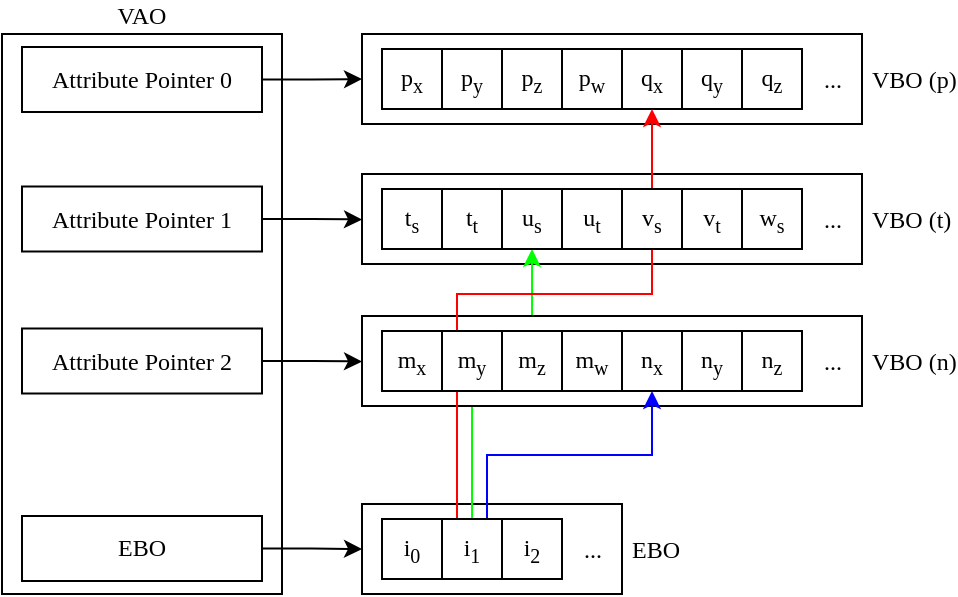 <mxfile version="27.0.5">
  <diagram name="Page-1" id="ngNzPQzKKI-gkR1TF8xa">
    <mxGraphModel dx="982" dy="543" grid="1" gridSize="10" guides="1" tooltips="1" connect="1" arrows="1" fold="1" page="1" pageScale="1" pageWidth="550" pageHeight="170" math="0" shadow="0">
      <root>
        <mxCell id="0" />
        <mxCell id="1" parent="0" />
        <mxCell id="2INRg8MjuntT7xOlTWfu-12" value="&amp;nbsp;EBO" style="rounded=0;whiteSpace=wrap;html=1;labelPosition=right;verticalLabelPosition=middle;align=left;verticalAlign=middle;fontFamily=CMU Serif;fontSource=https%3A%2F%2Ffonts.googleapis.com%2Fcss%3Ffamily%3DCMU%2BSerif;" parent="1" vertex="1">
          <mxGeometry x="220" y="275" width="130" height="45" as="geometry" />
        </mxCell>
        <mxCell id="m3EkFCFLTaFJz2Bdx3F5-1" value="&amp;nbsp;VBO (t)" style="rounded=0;whiteSpace=wrap;html=1;labelPosition=right;verticalLabelPosition=middle;align=left;verticalAlign=middle;fontFamily=CMU Serif;fontSource=https%3A%2F%2Ffonts.googleapis.com%2Fcss%3Ffamily%3DCMU%2BSerif;" vertex="1" parent="1">
          <mxGeometry x="220" y="110" width="250" height="45" as="geometry" />
        </mxCell>
        <mxCell id="m3EkFCFLTaFJz2Bdx3F5-35" style="edgeStyle=orthogonalEdgeStyle;rounded=0;orthogonalLoop=1;jettySize=auto;html=1;exitX=0.5;exitY=0;exitDx=0;exitDy=0;entryX=0.5;entryY=1;entryDx=0;entryDy=0;strokeColor=#00FF00;" edge="1" parent="1" source="2INRg8MjuntT7xOlTWfu-17" target="m3EkFCFLTaFJz2Bdx3F5-4">
          <mxGeometry relative="1" as="geometry" />
        </mxCell>
        <mxCell id="m3EkFCFLTaFJz2Bdx3F5-19" value="&amp;nbsp;VBO (n)" style="rounded=0;whiteSpace=wrap;html=1;labelPosition=right;verticalLabelPosition=middle;align=left;verticalAlign=middle;fontFamily=CMU Serif;fontSource=https%3A%2F%2Ffonts.googleapis.com%2Fcss%3Ffamily%3DCMU%2BSerif;" vertex="1" parent="1">
          <mxGeometry x="220" y="181" width="250" height="45" as="geometry" />
        </mxCell>
        <mxCell id="2INRg8MjuntT7xOlTWfu-1" value="&lt;div&gt;VAO&lt;/div&gt;" style="rounded=0;whiteSpace=wrap;html=1;fontFamily=CMU Serif;fontSource=https%3A%2F%2Ffonts.googleapis.com%2Fcss%3Ffamily%3DCMU%2BSerif;labelPosition=center;verticalLabelPosition=top;align=center;verticalAlign=bottom;" parent="1" vertex="1">
          <mxGeometry x="40" y="40" width="140" height="280" as="geometry" />
        </mxCell>
        <mxCell id="2INRg8MjuntT7xOlTWfu-2" value="&amp;nbsp;VBO (p)" style="rounded=0;whiteSpace=wrap;html=1;labelPosition=right;verticalLabelPosition=middle;align=left;verticalAlign=middle;fontFamily=CMU Serif;fontSource=https%3A%2F%2Ffonts.googleapis.com%2Fcss%3Ffamily%3DCMU%2BSerif;" parent="1" vertex="1">
          <mxGeometry x="220" y="40" width="250" height="45" as="geometry" />
        </mxCell>
        <mxCell id="2INRg8MjuntT7xOlTWfu-3" value="&lt;font data-font-src=&quot;https://fonts.googleapis.com/css?family=CMU+Serif&quot; face=&quot;CMU Serif&quot;&gt;p&lt;sub&gt;x&lt;/sub&gt;&lt;/font&gt;" style="rounded=0;whiteSpace=wrap;html=1;" parent="1" vertex="1">
          <mxGeometry x="230" y="47.5" width="30" height="30" as="geometry" />
        </mxCell>
        <mxCell id="2INRg8MjuntT7xOlTWfu-4" value="&lt;font data-font-src=&quot;https://fonts.googleapis.com/css?family=CMU+Serif&quot; face=&quot;CMU Serif&quot;&gt;p&lt;sub&gt;y&lt;/sub&gt;&lt;/font&gt;" style="rounded=0;whiteSpace=wrap;html=1;" parent="1" vertex="1">
          <mxGeometry x="260" y="47.5" width="30" height="30" as="geometry" />
        </mxCell>
        <mxCell id="2INRg8MjuntT7xOlTWfu-5" value="&lt;font data-font-src=&quot;https://fonts.googleapis.com/css?family=CMU+Serif&quot; face=&quot;CMU Serif&quot;&gt;p&lt;sub&gt;z&lt;/sub&gt;&lt;/font&gt;" style="rounded=0;whiteSpace=wrap;html=1;" parent="1" vertex="1">
          <mxGeometry x="290" y="47.5" width="30" height="30" as="geometry" />
        </mxCell>
        <mxCell id="2INRg8MjuntT7xOlTWfu-7" value="&lt;font data-font-src=&quot;https://fonts.googleapis.com/css?family=CMU+Serif&quot; face=&quot;CMU Serif&quot;&gt;p&lt;sub&gt;w&lt;/sub&gt;&lt;/font&gt;" style="rounded=0;whiteSpace=wrap;html=1;" parent="1" vertex="1">
          <mxGeometry x="320" y="47.5" width="30" height="30" as="geometry" />
        </mxCell>
        <mxCell id="2INRg8MjuntT7xOlTWfu-8" value="&lt;font face=&quot;CMU Serif&quot;&gt;q&lt;sub&gt;x&lt;/sub&gt;&lt;/font&gt;" style="rounded=0;whiteSpace=wrap;html=1;" parent="1" vertex="1">
          <mxGeometry x="350" y="47.5" width="30" height="30" as="geometry" />
        </mxCell>
        <mxCell id="2INRg8MjuntT7xOlTWfu-9" value="&lt;font face=&quot;CMU Serif&quot;&gt;q&lt;sub&gt;y&lt;/sub&gt;&lt;/font&gt;" style="rounded=0;whiteSpace=wrap;html=1;" parent="1" vertex="1">
          <mxGeometry x="380" y="47.5" width="30" height="30" as="geometry" />
        </mxCell>
        <mxCell id="2INRg8MjuntT7xOlTWfu-10" value="&lt;font data-font-src=&quot;https://fonts.googleapis.com/css?family=CMU+Serif&quot; face=&quot;CMU Serif&quot;&gt;...&lt;/font&gt;" style="text;html=1;align=center;verticalAlign=middle;resizable=0;points=[];autosize=1;strokeColor=none;fillColor=none;" parent="1" vertex="1">
          <mxGeometry x="440" y="47.5" width="30" height="30" as="geometry" />
        </mxCell>
        <mxCell id="2INRg8MjuntT7xOlTWfu-11" value="&lt;font face=&quot;CMU Serif&quot;&gt;q&lt;sub&gt;z&lt;/sub&gt;&lt;/font&gt;" style="rounded=0;whiteSpace=wrap;html=1;" parent="1" vertex="1">
          <mxGeometry x="410" y="47.5" width="30" height="30" as="geometry" />
        </mxCell>
        <mxCell id="2INRg8MjuntT7xOlTWfu-20" style="edgeStyle=orthogonalEdgeStyle;rounded=0;orthogonalLoop=1;jettySize=auto;html=1;exitX=0.25;exitY=0;exitDx=0;exitDy=0;entryX=0.5;entryY=1;entryDx=0;entryDy=0;fillColor=#f8cecc;strokeColor=#FF0000;" parent="1" source="2INRg8MjuntT7xOlTWfu-17" target="2INRg8MjuntT7xOlTWfu-8" edge="1">
          <mxGeometry relative="1" as="geometry">
            <mxPoint x="390" y="281" as="sourcePoint" />
            <mxPoint x="360" y="76" as="targetPoint" />
            <Array as="points">
              <mxPoint x="268" y="170" />
              <mxPoint x="365" y="170" />
            </Array>
          </mxGeometry>
        </mxCell>
        <mxCell id="2INRg8MjuntT7xOlTWfu-16" value="&lt;font data-font-src=&quot;https://fonts.googleapis.com/css?family=CMU+Serif&quot; face=&quot;CMU Serif&quot;&gt;i&lt;sub&gt;0&lt;/sub&gt;&lt;/font&gt;" style="rounded=0;whiteSpace=wrap;html=1;" parent="1" vertex="1">
          <mxGeometry x="230" y="282.5" width="30" height="30" as="geometry" />
        </mxCell>
        <mxCell id="m3EkFCFLTaFJz2Bdx3F5-37" style="edgeStyle=orthogonalEdgeStyle;rounded=0;orthogonalLoop=1;jettySize=auto;html=1;exitX=0.75;exitY=0;exitDx=0;exitDy=0;entryX=0.5;entryY=1;entryDx=0;entryDy=0;strokeColor=#0000FF;" edge="1" parent="1" source="2INRg8MjuntT7xOlTWfu-17" target="m3EkFCFLTaFJz2Bdx3F5-21">
          <mxGeometry relative="1" as="geometry" />
        </mxCell>
        <mxCell id="2INRg8MjuntT7xOlTWfu-17" value="&lt;font data-font-src=&quot;https://fonts.googleapis.com/css?family=CMU+Serif&quot; face=&quot;CMU Serif&quot;&gt;i&lt;sub&gt;1&lt;/sub&gt;&lt;/font&gt;" style="rounded=0;whiteSpace=wrap;html=1;" parent="1" vertex="1">
          <mxGeometry x="260" y="282.5" width="30" height="30" as="geometry" />
        </mxCell>
        <mxCell id="2INRg8MjuntT7xOlTWfu-18" value="&lt;font data-font-src=&quot;https://fonts.googleapis.com/css?family=CMU+Serif&quot; face=&quot;CMU Serif&quot;&gt;i&lt;sub&gt;2&lt;/sub&gt;&lt;/font&gt;" style="rounded=0;whiteSpace=wrap;html=1;" parent="1" vertex="1">
          <mxGeometry x="290" y="282.5" width="30" height="30" as="geometry" />
        </mxCell>
        <mxCell id="2INRg8MjuntT7xOlTWfu-19" value="&lt;font data-font-src=&quot;https://fonts.googleapis.com/css?family=CMU+Serif&quot; face=&quot;CMU Serif&quot;&gt;...&lt;/font&gt;" style="text;html=1;align=center;verticalAlign=middle;resizable=0;points=[];autosize=1;strokeColor=none;fillColor=none;" parent="1" vertex="1">
          <mxGeometry x="320" y="282.5" width="30" height="30" as="geometry" />
        </mxCell>
        <mxCell id="2INRg8MjuntT7xOlTWfu-30" style="edgeStyle=orthogonalEdgeStyle;rounded=0;orthogonalLoop=1;jettySize=auto;html=1;exitX=1;exitY=0.5;exitDx=0;exitDy=0;entryX=0;entryY=0.5;entryDx=0;entryDy=0;" parent="1" source="2INRg8MjuntT7xOlTWfu-26" target="2INRg8MjuntT7xOlTWfu-2" edge="1">
          <mxGeometry relative="1" as="geometry" />
        </mxCell>
        <mxCell id="2INRg8MjuntT7xOlTWfu-26" value="&lt;font data-font-src=&quot;https://fonts.googleapis.com/css?family=CMU+Serif&quot; face=&quot;CMU Serif&quot;&gt;Attribute Pointer 0&lt;/font&gt;" style="rounded=0;whiteSpace=wrap;html=1;" parent="1" vertex="1">
          <mxGeometry x="50" y="46.5" width="120" height="32.5" as="geometry" />
        </mxCell>
        <mxCell id="2INRg8MjuntT7xOlTWfu-29" style="edgeStyle=orthogonalEdgeStyle;rounded=0;orthogonalLoop=1;jettySize=auto;html=1;exitX=1;exitY=0.5;exitDx=0;exitDy=0;entryX=0;entryY=0.5;entryDx=0;entryDy=0;" parent="1" source="2INRg8MjuntT7xOlTWfu-27" target="2INRg8MjuntT7xOlTWfu-12" edge="1">
          <mxGeometry relative="1" as="geometry" />
        </mxCell>
        <mxCell id="2INRg8MjuntT7xOlTWfu-27" value="&lt;font data-font-src=&quot;https://fonts.googleapis.com/css?family=CMU+Serif&quot; face=&quot;CMU Serif&quot;&gt;EBO&lt;/font&gt;" style="rounded=0;whiteSpace=wrap;html=1;" parent="1" vertex="1">
          <mxGeometry x="50" y="281" width="120" height="32.5" as="geometry" />
        </mxCell>
        <mxCell id="m3EkFCFLTaFJz2Bdx3F5-2" value="&lt;font data-font-src=&quot;https://fonts.googleapis.com/css?family=CMU+Serif&quot; face=&quot;CMU Serif&quot;&gt;t&lt;sub&gt;s&lt;/sub&gt;&lt;/font&gt;" style="rounded=0;whiteSpace=wrap;html=1;" vertex="1" parent="1">
          <mxGeometry x="230" y="117.5" width="30" height="30" as="geometry" />
        </mxCell>
        <mxCell id="m3EkFCFLTaFJz2Bdx3F5-3" value="&lt;font data-font-src=&quot;https://fonts.googleapis.com/css?family=CMU+Serif&quot; face=&quot;CMU Serif&quot;&gt;t&lt;sub&gt;t&lt;/sub&gt;&lt;/font&gt;" style="rounded=0;whiteSpace=wrap;html=1;" vertex="1" parent="1">
          <mxGeometry x="260" y="117.5" width="30" height="30" as="geometry" />
        </mxCell>
        <mxCell id="m3EkFCFLTaFJz2Bdx3F5-4" value="&lt;font data-font-src=&quot;https://fonts.googleapis.com/css?family=CMU+Serif&quot; face=&quot;CMU Serif&quot;&gt;u&lt;sub&gt;s&lt;/sub&gt;&lt;/font&gt;" style="rounded=0;whiteSpace=wrap;html=1;" vertex="1" parent="1">
          <mxGeometry x="290" y="117.5" width="30" height="30" as="geometry" />
        </mxCell>
        <mxCell id="m3EkFCFLTaFJz2Bdx3F5-5" value="&lt;font data-font-src=&quot;https://fonts.googleapis.com/css?family=CMU+Serif&quot; face=&quot;CMU Serif&quot;&gt;u&lt;sub&gt;t&lt;/sub&gt;&lt;/font&gt;" style="rounded=0;whiteSpace=wrap;html=1;" vertex="1" parent="1">
          <mxGeometry x="320" y="117.5" width="30" height="30" as="geometry" />
        </mxCell>
        <mxCell id="m3EkFCFLTaFJz2Bdx3F5-6" value="&lt;font face=&quot;CMU Serif&quot;&gt;v&lt;sub&gt;s&lt;/sub&gt;&lt;/font&gt;" style="rounded=0;whiteSpace=wrap;html=1;" vertex="1" parent="1">
          <mxGeometry x="350" y="117.5" width="30" height="30" as="geometry" />
        </mxCell>
        <mxCell id="m3EkFCFLTaFJz2Bdx3F5-7" value="&lt;font face=&quot;CMU Serif&quot;&gt;v&lt;sub&gt;t&lt;/sub&gt;&lt;/font&gt;" style="rounded=0;whiteSpace=wrap;html=1;" vertex="1" parent="1">
          <mxGeometry x="380" y="117.5" width="30" height="30" as="geometry" />
        </mxCell>
        <mxCell id="m3EkFCFLTaFJz2Bdx3F5-8" value="&lt;font data-font-src=&quot;https://fonts.googleapis.com/css?family=CMU+Serif&quot; face=&quot;CMU Serif&quot;&gt;...&lt;/font&gt;" style="text;html=1;align=center;verticalAlign=middle;resizable=0;points=[];autosize=1;strokeColor=none;fillColor=none;" vertex="1" parent="1">
          <mxGeometry x="440" y="117.5" width="30" height="30" as="geometry" />
        </mxCell>
        <mxCell id="m3EkFCFLTaFJz2Bdx3F5-9" value="&lt;font face=&quot;CMU Serif&quot;&gt;w&lt;sub&gt;s&lt;/sub&gt;&lt;/font&gt;" style="rounded=0;whiteSpace=wrap;html=1;" vertex="1" parent="1">
          <mxGeometry x="410" y="117.5" width="30" height="30" as="geometry" />
        </mxCell>
        <mxCell id="m3EkFCFLTaFJz2Bdx3F5-20" value="&lt;font data-font-src=&quot;https://fonts.googleapis.com/css?family=CMU+Serif&quot; face=&quot;CMU Serif&quot;&gt;m&lt;sub&gt;w&lt;/sub&gt;&lt;/font&gt;" style="rounded=0;whiteSpace=wrap;html=1;" vertex="1" parent="1">
          <mxGeometry x="320" y="188.5" width="30" height="30" as="geometry" />
        </mxCell>
        <mxCell id="m3EkFCFLTaFJz2Bdx3F5-21" value="&lt;font data-font-src=&quot;https://fonts.googleapis.com/css?family=CMU+Serif&quot; face=&quot;CMU Serif&quot;&gt;n&lt;sub&gt;x&lt;/sub&gt;&lt;/font&gt;" style="rounded=0;whiteSpace=wrap;html=1;" vertex="1" parent="1">
          <mxGeometry x="350" y="188.5" width="30" height="30" as="geometry" />
        </mxCell>
        <mxCell id="m3EkFCFLTaFJz2Bdx3F5-22" value="&lt;font data-font-src=&quot;https://fonts.googleapis.com/css?family=CMU+Serif&quot; face=&quot;CMU Serif&quot;&gt;n&lt;sub&gt;y&lt;/sub&gt;&lt;/font&gt;" style="rounded=0;whiteSpace=wrap;html=1;" vertex="1" parent="1">
          <mxGeometry x="380" y="188.5" width="30" height="30" as="geometry" />
        </mxCell>
        <mxCell id="m3EkFCFLTaFJz2Bdx3F5-23" value="&lt;font data-font-src=&quot;https://fonts.googleapis.com/css?family=CMU+Serif&quot; face=&quot;CMU Serif&quot;&gt;m&lt;sub&gt;x&lt;/sub&gt;&lt;/font&gt;" style="rounded=0;whiteSpace=wrap;html=1;" vertex="1" parent="1">
          <mxGeometry x="230" y="188.5" width="30" height="30" as="geometry" />
        </mxCell>
        <mxCell id="m3EkFCFLTaFJz2Bdx3F5-24" value="&lt;font face=&quot;CMU Serif&quot;&gt;m&lt;sub&gt;y&lt;/sub&gt;&lt;/font&gt;" style="rounded=0;whiteSpace=wrap;html=1;" vertex="1" parent="1">
          <mxGeometry x="260" y="188.5" width="30" height="30" as="geometry" />
        </mxCell>
        <mxCell id="m3EkFCFLTaFJz2Bdx3F5-25" value="&lt;font face=&quot;CMU Serif&quot;&gt;m&lt;sub&gt;z&lt;/sub&gt;&lt;/font&gt;" style="rounded=0;whiteSpace=wrap;html=1;" vertex="1" parent="1">
          <mxGeometry x="290" y="188.5" width="30" height="30" as="geometry" />
        </mxCell>
        <mxCell id="m3EkFCFLTaFJz2Bdx3F5-26" value="&lt;font data-font-src=&quot;https://fonts.googleapis.com/css?family=CMU+Serif&quot; face=&quot;CMU Serif&quot;&gt;...&lt;/font&gt;" style="text;html=1;align=center;verticalAlign=middle;resizable=0;points=[];autosize=1;strokeColor=none;fillColor=none;" vertex="1" parent="1">
          <mxGeometry x="440" y="188.5" width="30" height="30" as="geometry" />
        </mxCell>
        <mxCell id="m3EkFCFLTaFJz2Bdx3F5-27" value="&lt;font face=&quot;CMU Serif&quot;&gt;n&lt;sub&gt;z&lt;/sub&gt;&lt;/font&gt;" style="rounded=0;whiteSpace=wrap;html=1;" vertex="1" parent="1">
          <mxGeometry x="410" y="188.5" width="30" height="30" as="geometry" />
        </mxCell>
        <mxCell id="m3EkFCFLTaFJz2Bdx3F5-28" style="edgeStyle=orthogonalEdgeStyle;rounded=0;orthogonalLoop=1;jettySize=auto;html=1;exitX=1;exitY=0.5;exitDx=0;exitDy=0;entryX=0;entryY=0.5;entryDx=0;entryDy=0;" edge="1" source="m3EkFCFLTaFJz2Bdx3F5-29" parent="1">
          <mxGeometry relative="1" as="geometry">
            <mxPoint x="220" y="132.75" as="targetPoint" />
          </mxGeometry>
        </mxCell>
        <mxCell id="m3EkFCFLTaFJz2Bdx3F5-29" value="&lt;font data-font-src=&quot;https://fonts.googleapis.com/css?family=CMU+Serif&quot; face=&quot;CMU Serif&quot;&gt;Attribute Pointer 1&lt;/font&gt;" style="rounded=0;whiteSpace=wrap;html=1;" vertex="1" parent="1">
          <mxGeometry x="50" y="116.25" width="120" height="32.5" as="geometry" />
        </mxCell>
        <mxCell id="m3EkFCFLTaFJz2Bdx3F5-32" style="edgeStyle=orthogonalEdgeStyle;rounded=0;orthogonalLoop=1;jettySize=auto;html=1;exitX=1;exitY=0.5;exitDx=0;exitDy=0;entryX=0;entryY=0.5;entryDx=0;entryDy=0;" edge="1" source="m3EkFCFLTaFJz2Bdx3F5-33" parent="1">
          <mxGeometry relative="1" as="geometry">
            <mxPoint x="220" y="203.75" as="targetPoint" />
          </mxGeometry>
        </mxCell>
        <mxCell id="m3EkFCFLTaFJz2Bdx3F5-33" value="&lt;font data-font-src=&quot;https://fonts.googleapis.com/css?family=CMU+Serif&quot; face=&quot;CMU Serif&quot;&gt;Attribute Pointer 2&lt;/font&gt;" style="rounded=0;whiteSpace=wrap;html=1;" vertex="1" parent="1">
          <mxGeometry x="50" y="187.25" width="120" height="32.5" as="geometry" />
        </mxCell>
      </root>
    </mxGraphModel>
  </diagram>
</mxfile>
